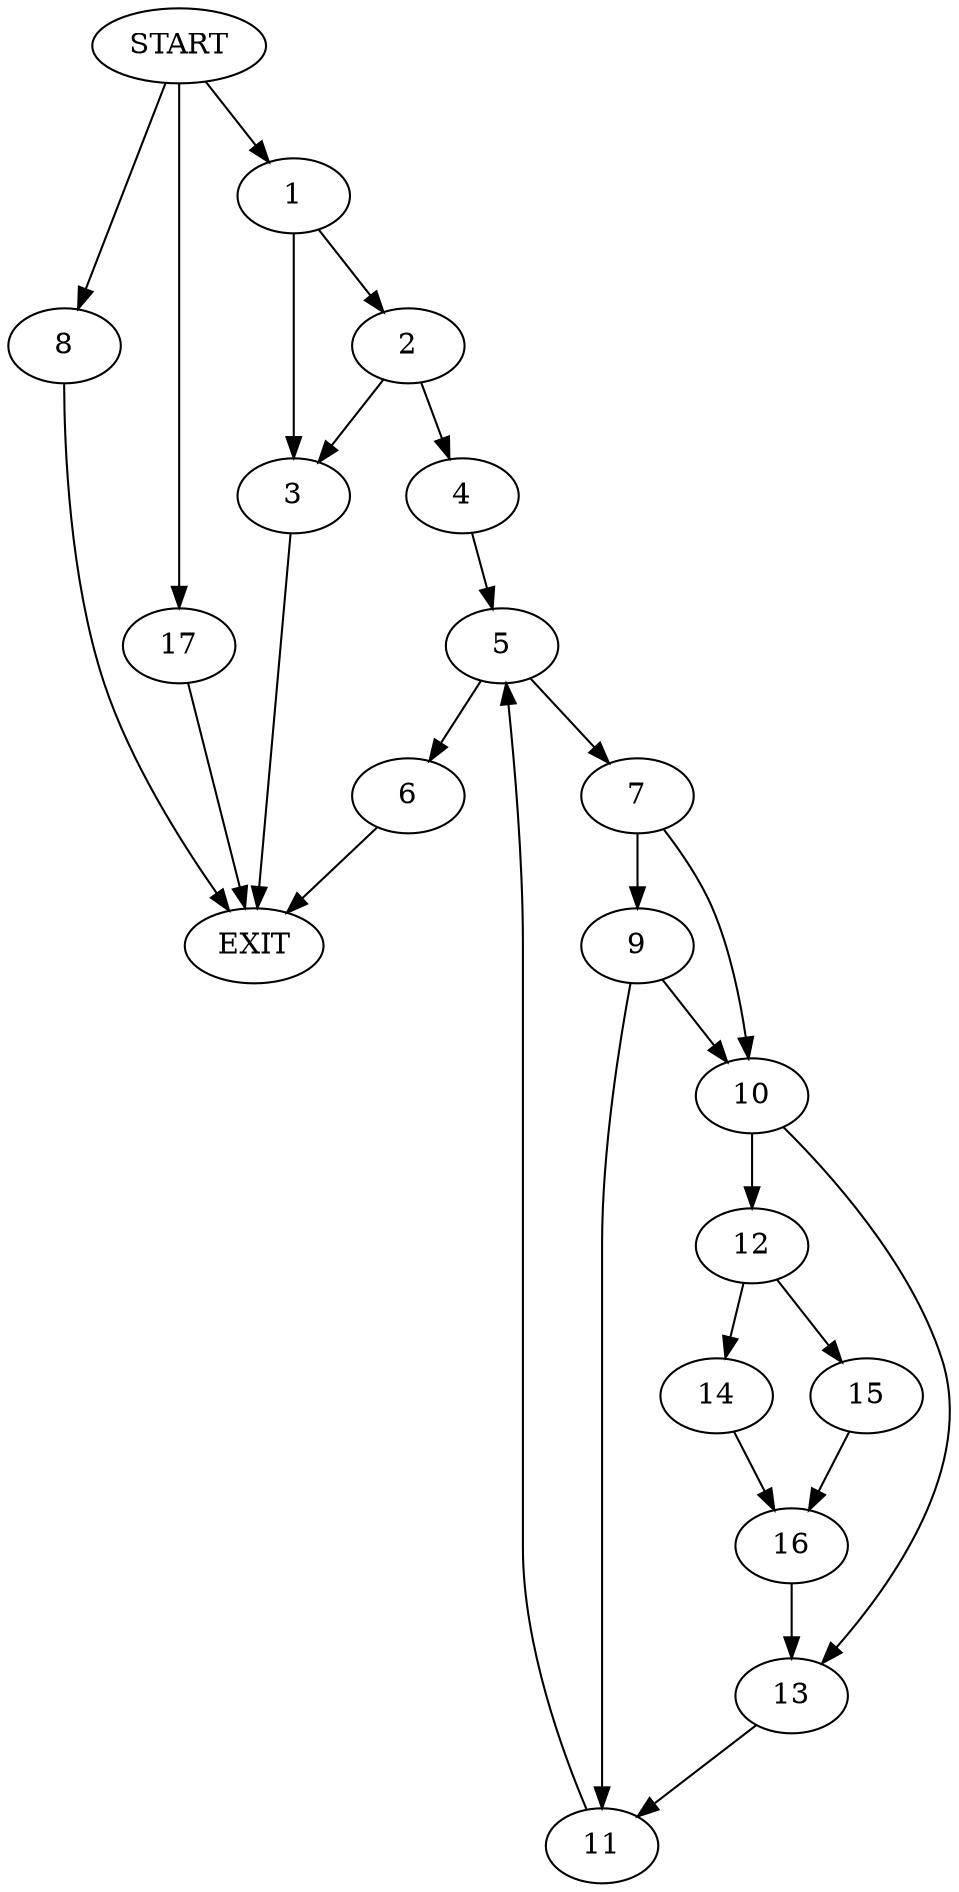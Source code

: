 digraph {
0 [label="START"]
18 [label="EXIT"]
0 -> 1
1 -> 2
1 -> 3
3 -> 18
2 -> 3
2 -> 4
4 -> 5
5 -> 6
5 -> 7
0 -> 8
8 -> 18
7 -> 9
7 -> 10
6 -> 18
9 -> 11
9 -> 10
10 -> 12
10 -> 13
11 -> 5
13 -> 11
12 -> 14
12 -> 15
15 -> 16
14 -> 16
16 -> 13
0 -> 17
17 -> 18
}

